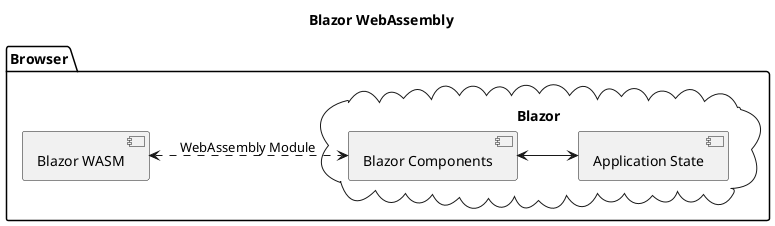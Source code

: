 @startuml

title Blazor WebAssembly

skinparam componentStyle uml2
left to right direction

package "Browser" as Browser {
    component "Blazor WASM" as BlazorWasm
    
    cloud "Blazor" as Blazor {
        component "Blazor Components" as BlazorComponents
        component "Application State" as AppState
    }
}

BlazorWasm <..> BlazorComponents : WebAssembly Module
BlazorComponents <--> AppState

@enduml
